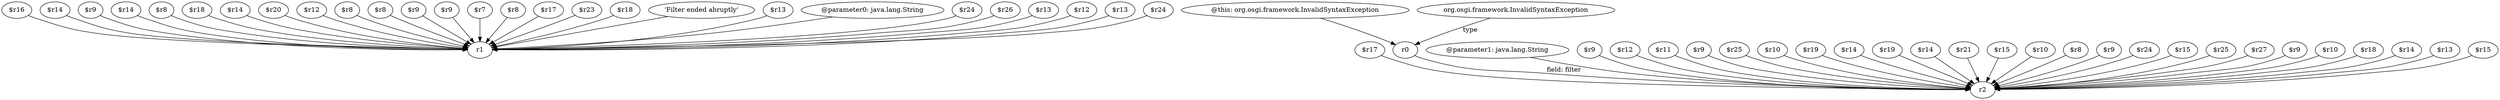 digraph g {
0[label="$r16"]
1[label="r1"]
0->1[label=""]
2[label="$r17"]
3[label="r2"]
2->3[label=""]
4[label="@this: org.osgi.framework.InvalidSyntaxException"]
5[label="r0"]
4->5[label=""]
6[label="@parameter1: java.lang.String"]
6->3[label=""]
7[label="$r9"]
7->3[label=""]
8[label="$r12"]
8->3[label=""]
9[label="$r11"]
9->3[label=""]
10[label="$r14"]
10->1[label=""]
11[label="$r9"]
11->1[label=""]
12[label="$r9"]
12->3[label=""]
13[label="$r14"]
13->1[label=""]
14[label="$r8"]
14->1[label=""]
15[label="org.osgi.framework.InvalidSyntaxException"]
15->5[label="type"]
16[label="$r25"]
16->3[label=""]
17[label="$r10"]
17->3[label=""]
18[label="$r18"]
18->1[label=""]
19[label="$r19"]
19->3[label=""]
20[label="$r14"]
20->1[label=""]
21[label="$r20"]
21->1[label=""]
22[label="$r14"]
22->3[label=""]
23[label="$r12"]
23->1[label=""]
24[label="$r8"]
24->1[label=""]
25[label="$r8"]
25->1[label=""]
26[label="$r9"]
26->1[label=""]
27[label="$r19"]
27->3[label=""]
28[label="$r14"]
28->3[label=""]
29[label="$r9"]
29->1[label=""]
30[label="$r21"]
30->3[label=""]
31[label="$r7"]
31->1[label=""]
32[label="$r15"]
32->3[label=""]
33[label="$r8"]
33->1[label=""]
34[label="$r10"]
34->3[label=""]
35[label="$r17"]
35->1[label=""]
36[label="$r23"]
36->1[label=""]
37[label="$r18"]
37->1[label=""]
38[label="$r8"]
38->3[label=""]
39[label="$r9"]
39->3[label=""]
40[label="$r24"]
40->3[label=""]
41[label="$r15"]
41->3[label=""]
42[label="'Filter ended abruptly'"]
42->1[label=""]
43[label="$r25"]
43->3[label=""]
44[label="$r27"]
44->3[label=""]
45[label="$r9"]
45->3[label=""]
46[label="$r13"]
46->1[label=""]
47[label="@parameter0: java.lang.String"]
47->1[label=""]
48[label="$r24"]
48->1[label=""]
49[label="$r26"]
49->1[label=""]
50[label="$r13"]
50->1[label=""]
51[label="$r10"]
51->3[label=""]
52[label="$r12"]
52->1[label=""]
53[label="$r18"]
53->3[label=""]
54[label="$r13"]
54->1[label=""]
55[label="$r14"]
55->3[label=""]
5->3[label="field: filter"]
56[label="$r13"]
56->3[label=""]
57[label="$r24"]
57->1[label=""]
58[label="$r15"]
58->3[label=""]
}